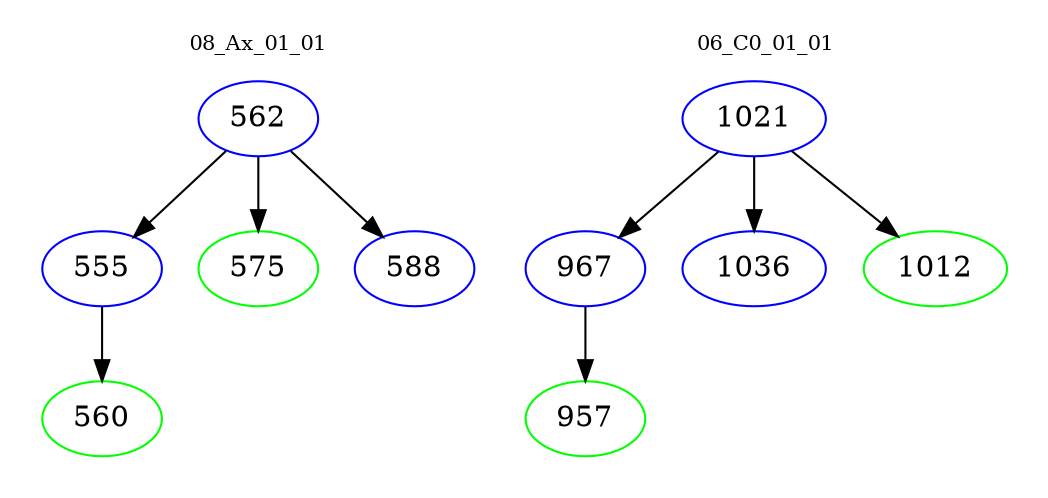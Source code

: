 digraph{
subgraph cluster_0 {
color = white
label = "08_Ax_01_01";
fontsize=10;
T0_562 [label="562", color="blue"]
T0_562 -> T0_555 [color="black"]
T0_555 [label="555", color="blue"]
T0_555 -> T0_560 [color="black"]
T0_560 [label="560", color="green"]
T0_562 -> T0_575 [color="black"]
T0_575 [label="575", color="green"]
T0_562 -> T0_588 [color="black"]
T0_588 [label="588", color="blue"]
}
subgraph cluster_1 {
color = white
label = "06_C0_01_01";
fontsize=10;
T1_1021 [label="1021", color="blue"]
T1_1021 -> T1_967 [color="black"]
T1_967 [label="967", color="blue"]
T1_967 -> T1_957 [color="black"]
T1_957 [label="957", color="green"]
T1_1021 -> T1_1036 [color="black"]
T1_1036 [label="1036", color="blue"]
T1_1021 -> T1_1012 [color="black"]
T1_1012 [label="1012", color="green"]
}
}
